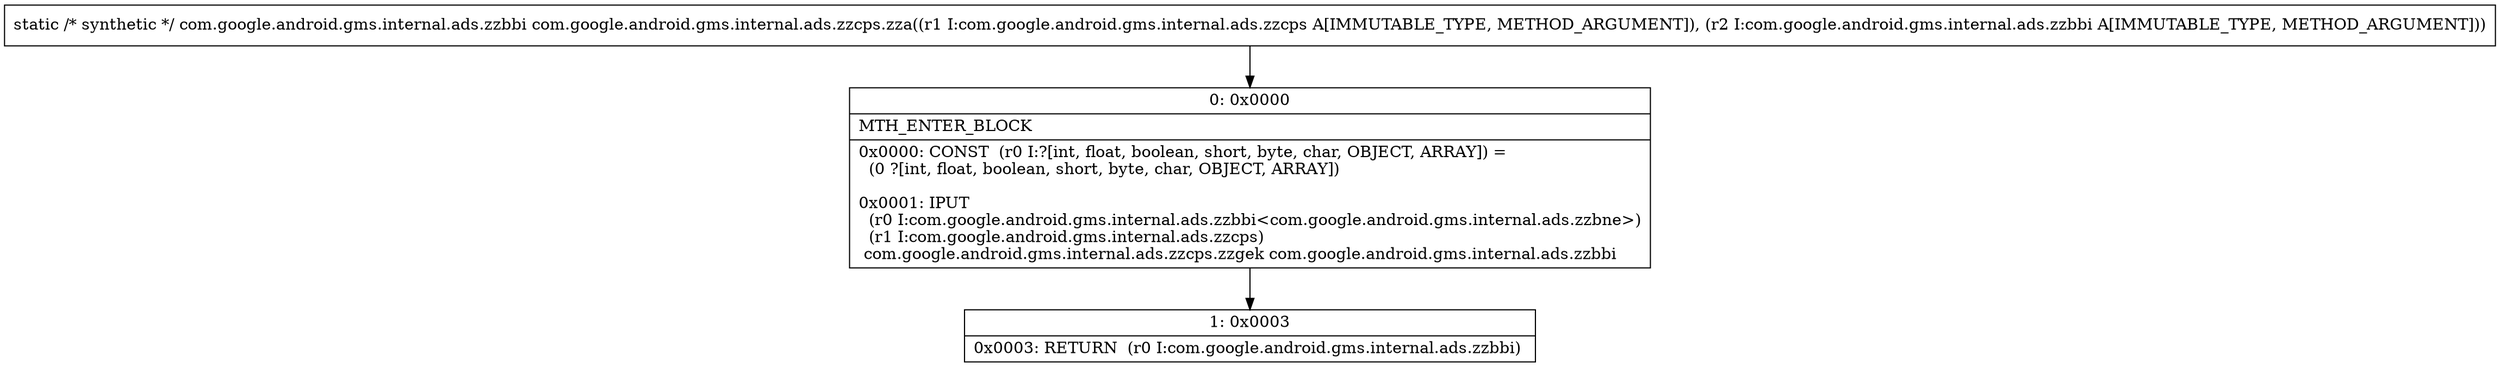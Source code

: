 digraph "CFG forcom.google.android.gms.internal.ads.zzcps.zza(Lcom\/google\/android\/gms\/internal\/ads\/zzcps;Lcom\/google\/android\/gms\/internal\/ads\/zzbbi;)Lcom\/google\/android\/gms\/internal\/ads\/zzbbi;" {
Node_0 [shape=record,label="{0\:\ 0x0000|MTH_ENTER_BLOCK\l|0x0000: CONST  (r0 I:?[int, float, boolean, short, byte, char, OBJECT, ARRAY]) = \l  (0 ?[int, float, boolean, short, byte, char, OBJECT, ARRAY])\l \l0x0001: IPUT  \l  (r0 I:com.google.android.gms.internal.ads.zzbbi\<com.google.android.gms.internal.ads.zzbne\>)\l  (r1 I:com.google.android.gms.internal.ads.zzcps)\l com.google.android.gms.internal.ads.zzcps.zzgek com.google.android.gms.internal.ads.zzbbi \l}"];
Node_1 [shape=record,label="{1\:\ 0x0003|0x0003: RETURN  (r0 I:com.google.android.gms.internal.ads.zzbbi) \l}"];
MethodNode[shape=record,label="{static \/* synthetic *\/ com.google.android.gms.internal.ads.zzbbi com.google.android.gms.internal.ads.zzcps.zza((r1 I:com.google.android.gms.internal.ads.zzcps A[IMMUTABLE_TYPE, METHOD_ARGUMENT]), (r2 I:com.google.android.gms.internal.ads.zzbbi A[IMMUTABLE_TYPE, METHOD_ARGUMENT])) }"];
MethodNode -> Node_0;
Node_0 -> Node_1;
}


